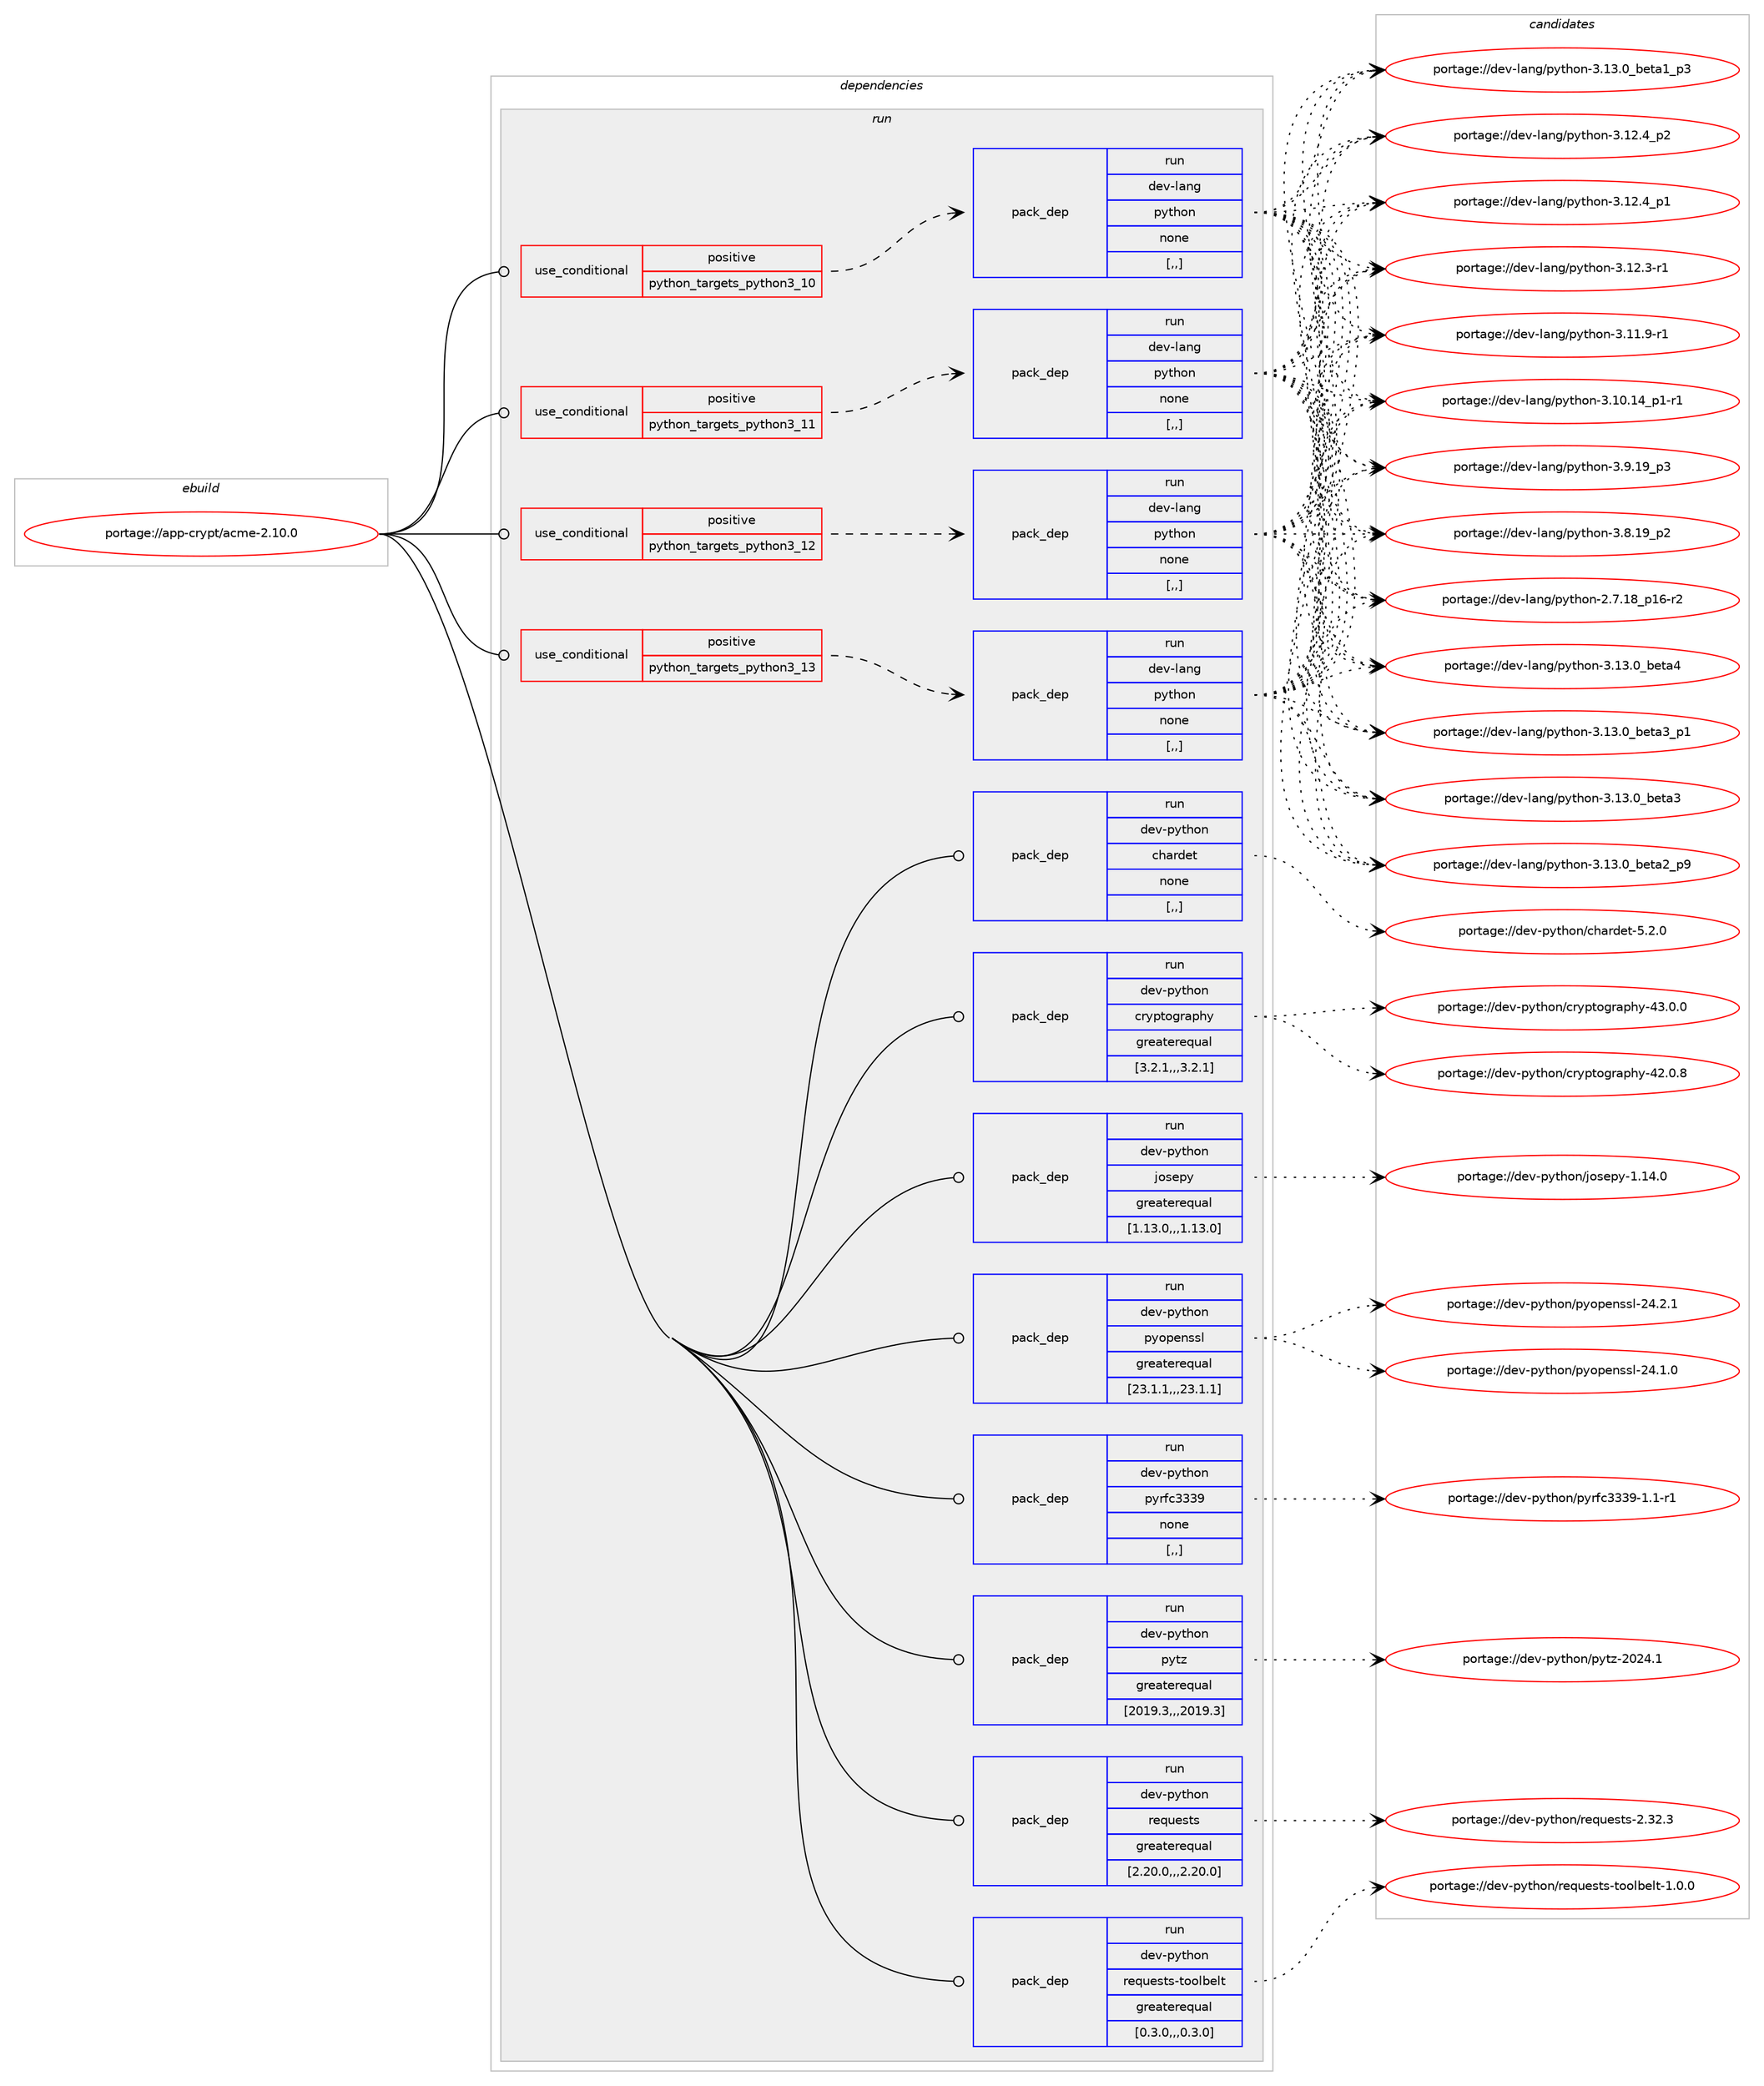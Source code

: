 digraph prolog {

# *************
# Graph options
# *************

newrank=true;
concentrate=true;
compound=true;
graph [rankdir=LR,fontname=Helvetica,fontsize=10,ranksep=1.5];#, ranksep=2.5, nodesep=0.2];
edge  [arrowhead=vee];
node  [fontname=Helvetica,fontsize=10];

# **********
# The ebuild
# **********

subgraph cluster_leftcol {
color=gray;
label=<<i>ebuild</i>>;
id [label="portage://app-crypt/acme-2.10.0", color=red, width=4, href="../app-crypt/acme-2.10.0.svg"];
}

# ****************
# The dependencies
# ****************

subgraph cluster_midcol {
color=gray;
label=<<i>dependencies</i>>;
subgraph cluster_compile {
fillcolor="#eeeeee";
style=filled;
label=<<i>compile</i>>;
}
subgraph cluster_compileandrun {
fillcolor="#eeeeee";
style=filled;
label=<<i>compile and run</i>>;
}
subgraph cluster_run {
fillcolor="#eeeeee";
style=filled;
label=<<i>run</i>>;
subgraph cond3255 {
dependency12192 [label=<<TABLE BORDER="0" CELLBORDER="1" CELLSPACING="0" CELLPADDING="4"><TR><TD ROWSPAN="3" CELLPADDING="10">use_conditional</TD></TR><TR><TD>positive</TD></TR><TR><TD>python_targets_python3_10</TD></TR></TABLE>>, shape=none, color=red];
subgraph pack8868 {
dependency12193 [label=<<TABLE BORDER="0" CELLBORDER="1" CELLSPACING="0" CELLPADDING="4" WIDTH="220"><TR><TD ROWSPAN="6" CELLPADDING="30">pack_dep</TD></TR><TR><TD WIDTH="110">run</TD></TR><TR><TD>dev-lang</TD></TR><TR><TD>python</TD></TR><TR><TD>none</TD></TR><TR><TD>[,,]</TD></TR></TABLE>>, shape=none, color=blue];
}
dependency12192:e -> dependency12193:w [weight=20,style="dashed",arrowhead="vee"];
}
id:e -> dependency12192:w [weight=20,style="solid",arrowhead="odot"];
subgraph cond3256 {
dependency12194 [label=<<TABLE BORDER="0" CELLBORDER="1" CELLSPACING="0" CELLPADDING="4"><TR><TD ROWSPAN="3" CELLPADDING="10">use_conditional</TD></TR><TR><TD>positive</TD></TR><TR><TD>python_targets_python3_11</TD></TR></TABLE>>, shape=none, color=red];
subgraph pack8869 {
dependency12195 [label=<<TABLE BORDER="0" CELLBORDER="1" CELLSPACING="0" CELLPADDING="4" WIDTH="220"><TR><TD ROWSPAN="6" CELLPADDING="30">pack_dep</TD></TR><TR><TD WIDTH="110">run</TD></TR><TR><TD>dev-lang</TD></TR><TR><TD>python</TD></TR><TR><TD>none</TD></TR><TR><TD>[,,]</TD></TR></TABLE>>, shape=none, color=blue];
}
dependency12194:e -> dependency12195:w [weight=20,style="dashed",arrowhead="vee"];
}
id:e -> dependency12194:w [weight=20,style="solid",arrowhead="odot"];
subgraph cond3257 {
dependency12196 [label=<<TABLE BORDER="0" CELLBORDER="1" CELLSPACING="0" CELLPADDING="4"><TR><TD ROWSPAN="3" CELLPADDING="10">use_conditional</TD></TR><TR><TD>positive</TD></TR><TR><TD>python_targets_python3_12</TD></TR></TABLE>>, shape=none, color=red];
subgraph pack8870 {
dependency12197 [label=<<TABLE BORDER="0" CELLBORDER="1" CELLSPACING="0" CELLPADDING="4" WIDTH="220"><TR><TD ROWSPAN="6" CELLPADDING="30">pack_dep</TD></TR><TR><TD WIDTH="110">run</TD></TR><TR><TD>dev-lang</TD></TR><TR><TD>python</TD></TR><TR><TD>none</TD></TR><TR><TD>[,,]</TD></TR></TABLE>>, shape=none, color=blue];
}
dependency12196:e -> dependency12197:w [weight=20,style="dashed",arrowhead="vee"];
}
id:e -> dependency12196:w [weight=20,style="solid",arrowhead="odot"];
subgraph cond3258 {
dependency12198 [label=<<TABLE BORDER="0" CELLBORDER="1" CELLSPACING="0" CELLPADDING="4"><TR><TD ROWSPAN="3" CELLPADDING="10">use_conditional</TD></TR><TR><TD>positive</TD></TR><TR><TD>python_targets_python3_13</TD></TR></TABLE>>, shape=none, color=red];
subgraph pack8871 {
dependency12199 [label=<<TABLE BORDER="0" CELLBORDER="1" CELLSPACING="0" CELLPADDING="4" WIDTH="220"><TR><TD ROWSPAN="6" CELLPADDING="30">pack_dep</TD></TR><TR><TD WIDTH="110">run</TD></TR><TR><TD>dev-lang</TD></TR><TR><TD>python</TD></TR><TR><TD>none</TD></TR><TR><TD>[,,]</TD></TR></TABLE>>, shape=none, color=blue];
}
dependency12198:e -> dependency12199:w [weight=20,style="dashed",arrowhead="vee"];
}
id:e -> dependency12198:w [weight=20,style="solid",arrowhead="odot"];
subgraph pack8872 {
dependency12200 [label=<<TABLE BORDER="0" CELLBORDER="1" CELLSPACING="0" CELLPADDING="4" WIDTH="220"><TR><TD ROWSPAN="6" CELLPADDING="30">pack_dep</TD></TR><TR><TD WIDTH="110">run</TD></TR><TR><TD>dev-python</TD></TR><TR><TD>chardet</TD></TR><TR><TD>none</TD></TR><TR><TD>[,,]</TD></TR></TABLE>>, shape=none, color=blue];
}
id:e -> dependency12200:w [weight=20,style="solid",arrowhead="odot"];
subgraph pack8873 {
dependency12201 [label=<<TABLE BORDER="0" CELLBORDER="1" CELLSPACING="0" CELLPADDING="4" WIDTH="220"><TR><TD ROWSPAN="6" CELLPADDING="30">pack_dep</TD></TR><TR><TD WIDTH="110">run</TD></TR><TR><TD>dev-python</TD></TR><TR><TD>cryptography</TD></TR><TR><TD>greaterequal</TD></TR><TR><TD>[3.2.1,,,3.2.1]</TD></TR></TABLE>>, shape=none, color=blue];
}
id:e -> dependency12201:w [weight=20,style="solid",arrowhead="odot"];
subgraph pack8874 {
dependency12202 [label=<<TABLE BORDER="0" CELLBORDER="1" CELLSPACING="0" CELLPADDING="4" WIDTH="220"><TR><TD ROWSPAN="6" CELLPADDING="30">pack_dep</TD></TR><TR><TD WIDTH="110">run</TD></TR><TR><TD>dev-python</TD></TR><TR><TD>josepy</TD></TR><TR><TD>greaterequal</TD></TR><TR><TD>[1.13.0,,,1.13.0]</TD></TR></TABLE>>, shape=none, color=blue];
}
id:e -> dependency12202:w [weight=20,style="solid",arrowhead="odot"];
subgraph pack8875 {
dependency12203 [label=<<TABLE BORDER="0" CELLBORDER="1" CELLSPACING="0" CELLPADDING="4" WIDTH="220"><TR><TD ROWSPAN="6" CELLPADDING="30">pack_dep</TD></TR><TR><TD WIDTH="110">run</TD></TR><TR><TD>dev-python</TD></TR><TR><TD>pyopenssl</TD></TR><TR><TD>greaterequal</TD></TR><TR><TD>[23.1.1,,,23.1.1]</TD></TR></TABLE>>, shape=none, color=blue];
}
id:e -> dependency12203:w [weight=20,style="solid",arrowhead="odot"];
subgraph pack8876 {
dependency12204 [label=<<TABLE BORDER="0" CELLBORDER="1" CELLSPACING="0" CELLPADDING="4" WIDTH="220"><TR><TD ROWSPAN="6" CELLPADDING="30">pack_dep</TD></TR><TR><TD WIDTH="110">run</TD></TR><TR><TD>dev-python</TD></TR><TR><TD>pyrfc3339</TD></TR><TR><TD>none</TD></TR><TR><TD>[,,]</TD></TR></TABLE>>, shape=none, color=blue];
}
id:e -> dependency12204:w [weight=20,style="solid",arrowhead="odot"];
subgraph pack8877 {
dependency12205 [label=<<TABLE BORDER="0" CELLBORDER="1" CELLSPACING="0" CELLPADDING="4" WIDTH="220"><TR><TD ROWSPAN="6" CELLPADDING="30">pack_dep</TD></TR><TR><TD WIDTH="110">run</TD></TR><TR><TD>dev-python</TD></TR><TR><TD>pytz</TD></TR><TR><TD>greaterequal</TD></TR><TR><TD>[2019.3,,,2019.3]</TD></TR></TABLE>>, shape=none, color=blue];
}
id:e -> dependency12205:w [weight=20,style="solid",arrowhead="odot"];
subgraph pack8878 {
dependency12206 [label=<<TABLE BORDER="0" CELLBORDER="1" CELLSPACING="0" CELLPADDING="4" WIDTH="220"><TR><TD ROWSPAN="6" CELLPADDING="30">pack_dep</TD></TR><TR><TD WIDTH="110">run</TD></TR><TR><TD>dev-python</TD></TR><TR><TD>requests</TD></TR><TR><TD>greaterequal</TD></TR><TR><TD>[2.20.0,,,2.20.0]</TD></TR></TABLE>>, shape=none, color=blue];
}
id:e -> dependency12206:w [weight=20,style="solid",arrowhead="odot"];
subgraph pack8879 {
dependency12207 [label=<<TABLE BORDER="0" CELLBORDER="1" CELLSPACING="0" CELLPADDING="4" WIDTH="220"><TR><TD ROWSPAN="6" CELLPADDING="30">pack_dep</TD></TR><TR><TD WIDTH="110">run</TD></TR><TR><TD>dev-python</TD></TR><TR><TD>requests-toolbelt</TD></TR><TR><TD>greaterequal</TD></TR><TR><TD>[0.3.0,,,0.3.0]</TD></TR></TABLE>>, shape=none, color=blue];
}
id:e -> dependency12207:w [weight=20,style="solid",arrowhead="odot"];
}
}

# **************
# The candidates
# **************

subgraph cluster_choices {
rank=same;
color=gray;
label=<<i>candidates</i>>;

subgraph choice8868 {
color=black;
nodesep=1;
choice1001011184510897110103471121211161041111104551464951464895981011169752 [label="portage://dev-lang/python-3.13.0_beta4", color=red, width=4,href="../dev-lang/python-3.13.0_beta4.svg"];
choice10010111845108971101034711212111610411111045514649514648959810111697519511249 [label="portage://dev-lang/python-3.13.0_beta3_p1", color=red, width=4,href="../dev-lang/python-3.13.0_beta3_p1.svg"];
choice1001011184510897110103471121211161041111104551464951464895981011169751 [label="portage://dev-lang/python-3.13.0_beta3", color=red, width=4,href="../dev-lang/python-3.13.0_beta3.svg"];
choice10010111845108971101034711212111610411111045514649514648959810111697509511257 [label="portage://dev-lang/python-3.13.0_beta2_p9", color=red, width=4,href="../dev-lang/python-3.13.0_beta2_p9.svg"];
choice10010111845108971101034711212111610411111045514649514648959810111697499511251 [label="portage://dev-lang/python-3.13.0_beta1_p3", color=red, width=4,href="../dev-lang/python-3.13.0_beta1_p3.svg"];
choice100101118451089711010347112121116104111110455146495046529511250 [label="portage://dev-lang/python-3.12.4_p2", color=red, width=4,href="../dev-lang/python-3.12.4_p2.svg"];
choice100101118451089711010347112121116104111110455146495046529511249 [label="portage://dev-lang/python-3.12.4_p1", color=red, width=4,href="../dev-lang/python-3.12.4_p1.svg"];
choice100101118451089711010347112121116104111110455146495046514511449 [label="portage://dev-lang/python-3.12.3-r1", color=red, width=4,href="../dev-lang/python-3.12.3-r1.svg"];
choice100101118451089711010347112121116104111110455146494946574511449 [label="portage://dev-lang/python-3.11.9-r1", color=red, width=4,href="../dev-lang/python-3.11.9-r1.svg"];
choice100101118451089711010347112121116104111110455146494846495295112494511449 [label="portage://dev-lang/python-3.10.14_p1-r1", color=red, width=4,href="../dev-lang/python-3.10.14_p1-r1.svg"];
choice100101118451089711010347112121116104111110455146574649579511251 [label="portage://dev-lang/python-3.9.19_p3", color=red, width=4,href="../dev-lang/python-3.9.19_p3.svg"];
choice100101118451089711010347112121116104111110455146564649579511250 [label="portage://dev-lang/python-3.8.19_p2", color=red, width=4,href="../dev-lang/python-3.8.19_p2.svg"];
choice100101118451089711010347112121116104111110455046554649569511249544511450 [label="portage://dev-lang/python-2.7.18_p16-r2", color=red, width=4,href="../dev-lang/python-2.7.18_p16-r2.svg"];
dependency12193:e -> choice1001011184510897110103471121211161041111104551464951464895981011169752:w [style=dotted,weight="100"];
dependency12193:e -> choice10010111845108971101034711212111610411111045514649514648959810111697519511249:w [style=dotted,weight="100"];
dependency12193:e -> choice1001011184510897110103471121211161041111104551464951464895981011169751:w [style=dotted,weight="100"];
dependency12193:e -> choice10010111845108971101034711212111610411111045514649514648959810111697509511257:w [style=dotted,weight="100"];
dependency12193:e -> choice10010111845108971101034711212111610411111045514649514648959810111697499511251:w [style=dotted,weight="100"];
dependency12193:e -> choice100101118451089711010347112121116104111110455146495046529511250:w [style=dotted,weight="100"];
dependency12193:e -> choice100101118451089711010347112121116104111110455146495046529511249:w [style=dotted,weight="100"];
dependency12193:e -> choice100101118451089711010347112121116104111110455146495046514511449:w [style=dotted,weight="100"];
dependency12193:e -> choice100101118451089711010347112121116104111110455146494946574511449:w [style=dotted,weight="100"];
dependency12193:e -> choice100101118451089711010347112121116104111110455146494846495295112494511449:w [style=dotted,weight="100"];
dependency12193:e -> choice100101118451089711010347112121116104111110455146574649579511251:w [style=dotted,weight="100"];
dependency12193:e -> choice100101118451089711010347112121116104111110455146564649579511250:w [style=dotted,weight="100"];
dependency12193:e -> choice100101118451089711010347112121116104111110455046554649569511249544511450:w [style=dotted,weight="100"];
}
subgraph choice8869 {
color=black;
nodesep=1;
choice1001011184510897110103471121211161041111104551464951464895981011169752 [label="portage://dev-lang/python-3.13.0_beta4", color=red, width=4,href="../dev-lang/python-3.13.0_beta4.svg"];
choice10010111845108971101034711212111610411111045514649514648959810111697519511249 [label="portage://dev-lang/python-3.13.0_beta3_p1", color=red, width=4,href="../dev-lang/python-3.13.0_beta3_p1.svg"];
choice1001011184510897110103471121211161041111104551464951464895981011169751 [label="portage://dev-lang/python-3.13.0_beta3", color=red, width=4,href="../dev-lang/python-3.13.0_beta3.svg"];
choice10010111845108971101034711212111610411111045514649514648959810111697509511257 [label="portage://dev-lang/python-3.13.0_beta2_p9", color=red, width=4,href="../dev-lang/python-3.13.0_beta2_p9.svg"];
choice10010111845108971101034711212111610411111045514649514648959810111697499511251 [label="portage://dev-lang/python-3.13.0_beta1_p3", color=red, width=4,href="../dev-lang/python-3.13.0_beta1_p3.svg"];
choice100101118451089711010347112121116104111110455146495046529511250 [label="portage://dev-lang/python-3.12.4_p2", color=red, width=4,href="../dev-lang/python-3.12.4_p2.svg"];
choice100101118451089711010347112121116104111110455146495046529511249 [label="portage://dev-lang/python-3.12.4_p1", color=red, width=4,href="../dev-lang/python-3.12.4_p1.svg"];
choice100101118451089711010347112121116104111110455146495046514511449 [label="portage://dev-lang/python-3.12.3-r1", color=red, width=4,href="../dev-lang/python-3.12.3-r1.svg"];
choice100101118451089711010347112121116104111110455146494946574511449 [label="portage://dev-lang/python-3.11.9-r1", color=red, width=4,href="../dev-lang/python-3.11.9-r1.svg"];
choice100101118451089711010347112121116104111110455146494846495295112494511449 [label="portage://dev-lang/python-3.10.14_p1-r1", color=red, width=4,href="../dev-lang/python-3.10.14_p1-r1.svg"];
choice100101118451089711010347112121116104111110455146574649579511251 [label="portage://dev-lang/python-3.9.19_p3", color=red, width=4,href="../dev-lang/python-3.9.19_p3.svg"];
choice100101118451089711010347112121116104111110455146564649579511250 [label="portage://dev-lang/python-3.8.19_p2", color=red, width=4,href="../dev-lang/python-3.8.19_p2.svg"];
choice100101118451089711010347112121116104111110455046554649569511249544511450 [label="portage://dev-lang/python-2.7.18_p16-r2", color=red, width=4,href="../dev-lang/python-2.7.18_p16-r2.svg"];
dependency12195:e -> choice1001011184510897110103471121211161041111104551464951464895981011169752:w [style=dotted,weight="100"];
dependency12195:e -> choice10010111845108971101034711212111610411111045514649514648959810111697519511249:w [style=dotted,weight="100"];
dependency12195:e -> choice1001011184510897110103471121211161041111104551464951464895981011169751:w [style=dotted,weight="100"];
dependency12195:e -> choice10010111845108971101034711212111610411111045514649514648959810111697509511257:w [style=dotted,weight="100"];
dependency12195:e -> choice10010111845108971101034711212111610411111045514649514648959810111697499511251:w [style=dotted,weight="100"];
dependency12195:e -> choice100101118451089711010347112121116104111110455146495046529511250:w [style=dotted,weight="100"];
dependency12195:e -> choice100101118451089711010347112121116104111110455146495046529511249:w [style=dotted,weight="100"];
dependency12195:e -> choice100101118451089711010347112121116104111110455146495046514511449:w [style=dotted,weight="100"];
dependency12195:e -> choice100101118451089711010347112121116104111110455146494946574511449:w [style=dotted,weight="100"];
dependency12195:e -> choice100101118451089711010347112121116104111110455146494846495295112494511449:w [style=dotted,weight="100"];
dependency12195:e -> choice100101118451089711010347112121116104111110455146574649579511251:w [style=dotted,weight="100"];
dependency12195:e -> choice100101118451089711010347112121116104111110455146564649579511250:w [style=dotted,weight="100"];
dependency12195:e -> choice100101118451089711010347112121116104111110455046554649569511249544511450:w [style=dotted,weight="100"];
}
subgraph choice8870 {
color=black;
nodesep=1;
choice1001011184510897110103471121211161041111104551464951464895981011169752 [label="portage://dev-lang/python-3.13.0_beta4", color=red, width=4,href="../dev-lang/python-3.13.0_beta4.svg"];
choice10010111845108971101034711212111610411111045514649514648959810111697519511249 [label="portage://dev-lang/python-3.13.0_beta3_p1", color=red, width=4,href="../dev-lang/python-3.13.0_beta3_p1.svg"];
choice1001011184510897110103471121211161041111104551464951464895981011169751 [label="portage://dev-lang/python-3.13.0_beta3", color=red, width=4,href="../dev-lang/python-3.13.0_beta3.svg"];
choice10010111845108971101034711212111610411111045514649514648959810111697509511257 [label="portage://dev-lang/python-3.13.0_beta2_p9", color=red, width=4,href="../dev-lang/python-3.13.0_beta2_p9.svg"];
choice10010111845108971101034711212111610411111045514649514648959810111697499511251 [label="portage://dev-lang/python-3.13.0_beta1_p3", color=red, width=4,href="../dev-lang/python-3.13.0_beta1_p3.svg"];
choice100101118451089711010347112121116104111110455146495046529511250 [label="portage://dev-lang/python-3.12.4_p2", color=red, width=4,href="../dev-lang/python-3.12.4_p2.svg"];
choice100101118451089711010347112121116104111110455146495046529511249 [label="portage://dev-lang/python-3.12.4_p1", color=red, width=4,href="../dev-lang/python-3.12.4_p1.svg"];
choice100101118451089711010347112121116104111110455146495046514511449 [label="portage://dev-lang/python-3.12.3-r1", color=red, width=4,href="../dev-lang/python-3.12.3-r1.svg"];
choice100101118451089711010347112121116104111110455146494946574511449 [label="portage://dev-lang/python-3.11.9-r1", color=red, width=4,href="../dev-lang/python-3.11.9-r1.svg"];
choice100101118451089711010347112121116104111110455146494846495295112494511449 [label="portage://dev-lang/python-3.10.14_p1-r1", color=red, width=4,href="../dev-lang/python-3.10.14_p1-r1.svg"];
choice100101118451089711010347112121116104111110455146574649579511251 [label="portage://dev-lang/python-3.9.19_p3", color=red, width=4,href="../dev-lang/python-3.9.19_p3.svg"];
choice100101118451089711010347112121116104111110455146564649579511250 [label="portage://dev-lang/python-3.8.19_p2", color=red, width=4,href="../dev-lang/python-3.8.19_p2.svg"];
choice100101118451089711010347112121116104111110455046554649569511249544511450 [label="portage://dev-lang/python-2.7.18_p16-r2", color=red, width=4,href="../dev-lang/python-2.7.18_p16-r2.svg"];
dependency12197:e -> choice1001011184510897110103471121211161041111104551464951464895981011169752:w [style=dotted,weight="100"];
dependency12197:e -> choice10010111845108971101034711212111610411111045514649514648959810111697519511249:w [style=dotted,weight="100"];
dependency12197:e -> choice1001011184510897110103471121211161041111104551464951464895981011169751:w [style=dotted,weight="100"];
dependency12197:e -> choice10010111845108971101034711212111610411111045514649514648959810111697509511257:w [style=dotted,weight="100"];
dependency12197:e -> choice10010111845108971101034711212111610411111045514649514648959810111697499511251:w [style=dotted,weight="100"];
dependency12197:e -> choice100101118451089711010347112121116104111110455146495046529511250:w [style=dotted,weight="100"];
dependency12197:e -> choice100101118451089711010347112121116104111110455146495046529511249:w [style=dotted,weight="100"];
dependency12197:e -> choice100101118451089711010347112121116104111110455146495046514511449:w [style=dotted,weight="100"];
dependency12197:e -> choice100101118451089711010347112121116104111110455146494946574511449:w [style=dotted,weight="100"];
dependency12197:e -> choice100101118451089711010347112121116104111110455146494846495295112494511449:w [style=dotted,weight="100"];
dependency12197:e -> choice100101118451089711010347112121116104111110455146574649579511251:w [style=dotted,weight="100"];
dependency12197:e -> choice100101118451089711010347112121116104111110455146564649579511250:w [style=dotted,weight="100"];
dependency12197:e -> choice100101118451089711010347112121116104111110455046554649569511249544511450:w [style=dotted,weight="100"];
}
subgraph choice8871 {
color=black;
nodesep=1;
choice1001011184510897110103471121211161041111104551464951464895981011169752 [label="portage://dev-lang/python-3.13.0_beta4", color=red, width=4,href="../dev-lang/python-3.13.0_beta4.svg"];
choice10010111845108971101034711212111610411111045514649514648959810111697519511249 [label="portage://dev-lang/python-3.13.0_beta3_p1", color=red, width=4,href="../dev-lang/python-3.13.0_beta3_p1.svg"];
choice1001011184510897110103471121211161041111104551464951464895981011169751 [label="portage://dev-lang/python-3.13.0_beta3", color=red, width=4,href="../dev-lang/python-3.13.0_beta3.svg"];
choice10010111845108971101034711212111610411111045514649514648959810111697509511257 [label="portage://dev-lang/python-3.13.0_beta2_p9", color=red, width=4,href="../dev-lang/python-3.13.0_beta2_p9.svg"];
choice10010111845108971101034711212111610411111045514649514648959810111697499511251 [label="portage://dev-lang/python-3.13.0_beta1_p3", color=red, width=4,href="../dev-lang/python-3.13.0_beta1_p3.svg"];
choice100101118451089711010347112121116104111110455146495046529511250 [label="portage://dev-lang/python-3.12.4_p2", color=red, width=4,href="../dev-lang/python-3.12.4_p2.svg"];
choice100101118451089711010347112121116104111110455146495046529511249 [label="portage://dev-lang/python-3.12.4_p1", color=red, width=4,href="../dev-lang/python-3.12.4_p1.svg"];
choice100101118451089711010347112121116104111110455146495046514511449 [label="portage://dev-lang/python-3.12.3-r1", color=red, width=4,href="../dev-lang/python-3.12.3-r1.svg"];
choice100101118451089711010347112121116104111110455146494946574511449 [label="portage://dev-lang/python-3.11.9-r1", color=red, width=4,href="../dev-lang/python-3.11.9-r1.svg"];
choice100101118451089711010347112121116104111110455146494846495295112494511449 [label="portage://dev-lang/python-3.10.14_p1-r1", color=red, width=4,href="../dev-lang/python-3.10.14_p1-r1.svg"];
choice100101118451089711010347112121116104111110455146574649579511251 [label="portage://dev-lang/python-3.9.19_p3", color=red, width=4,href="../dev-lang/python-3.9.19_p3.svg"];
choice100101118451089711010347112121116104111110455146564649579511250 [label="portage://dev-lang/python-3.8.19_p2", color=red, width=4,href="../dev-lang/python-3.8.19_p2.svg"];
choice100101118451089711010347112121116104111110455046554649569511249544511450 [label="portage://dev-lang/python-2.7.18_p16-r2", color=red, width=4,href="../dev-lang/python-2.7.18_p16-r2.svg"];
dependency12199:e -> choice1001011184510897110103471121211161041111104551464951464895981011169752:w [style=dotted,weight="100"];
dependency12199:e -> choice10010111845108971101034711212111610411111045514649514648959810111697519511249:w [style=dotted,weight="100"];
dependency12199:e -> choice1001011184510897110103471121211161041111104551464951464895981011169751:w [style=dotted,weight="100"];
dependency12199:e -> choice10010111845108971101034711212111610411111045514649514648959810111697509511257:w [style=dotted,weight="100"];
dependency12199:e -> choice10010111845108971101034711212111610411111045514649514648959810111697499511251:w [style=dotted,weight="100"];
dependency12199:e -> choice100101118451089711010347112121116104111110455146495046529511250:w [style=dotted,weight="100"];
dependency12199:e -> choice100101118451089711010347112121116104111110455146495046529511249:w [style=dotted,weight="100"];
dependency12199:e -> choice100101118451089711010347112121116104111110455146495046514511449:w [style=dotted,weight="100"];
dependency12199:e -> choice100101118451089711010347112121116104111110455146494946574511449:w [style=dotted,weight="100"];
dependency12199:e -> choice100101118451089711010347112121116104111110455146494846495295112494511449:w [style=dotted,weight="100"];
dependency12199:e -> choice100101118451089711010347112121116104111110455146574649579511251:w [style=dotted,weight="100"];
dependency12199:e -> choice100101118451089711010347112121116104111110455146564649579511250:w [style=dotted,weight="100"];
dependency12199:e -> choice100101118451089711010347112121116104111110455046554649569511249544511450:w [style=dotted,weight="100"];
}
subgraph choice8872 {
color=black;
nodesep=1;
choice10010111845112121116104111110479910497114100101116455346504648 [label="portage://dev-python/chardet-5.2.0", color=red, width=4,href="../dev-python/chardet-5.2.0.svg"];
dependency12200:e -> choice10010111845112121116104111110479910497114100101116455346504648:w [style=dotted,weight="100"];
}
subgraph choice8873 {
color=black;
nodesep=1;
choice1001011184511212111610411111047991141211121161111031149711210412145525146484648 [label="portage://dev-python/cryptography-43.0.0", color=red, width=4,href="../dev-python/cryptography-43.0.0.svg"];
choice1001011184511212111610411111047991141211121161111031149711210412145525046484656 [label="portage://dev-python/cryptography-42.0.8", color=red, width=4,href="../dev-python/cryptography-42.0.8.svg"];
dependency12201:e -> choice1001011184511212111610411111047991141211121161111031149711210412145525146484648:w [style=dotted,weight="100"];
dependency12201:e -> choice1001011184511212111610411111047991141211121161111031149711210412145525046484656:w [style=dotted,weight="100"];
}
subgraph choice8874 {
color=black;
nodesep=1;
choice100101118451121211161041111104710611111510111212145494649524648 [label="portage://dev-python/josepy-1.14.0", color=red, width=4,href="../dev-python/josepy-1.14.0.svg"];
dependency12202:e -> choice100101118451121211161041111104710611111510111212145494649524648:w [style=dotted,weight="100"];
}
subgraph choice8875 {
color=black;
nodesep=1;
choice100101118451121211161041111104711212111111210111011511510845505246504649 [label="portage://dev-python/pyopenssl-24.2.1", color=red, width=4,href="../dev-python/pyopenssl-24.2.1.svg"];
choice100101118451121211161041111104711212111111210111011511510845505246494648 [label="portage://dev-python/pyopenssl-24.1.0", color=red, width=4,href="../dev-python/pyopenssl-24.1.0.svg"];
dependency12203:e -> choice100101118451121211161041111104711212111111210111011511510845505246504649:w [style=dotted,weight="100"];
dependency12203:e -> choice100101118451121211161041111104711212111111210111011511510845505246494648:w [style=dotted,weight="100"];
}
subgraph choice8876 {
color=black;
nodesep=1;
choice10010111845112121116104111110471121211141029951515157454946494511449 [label="portage://dev-python/pyrfc3339-1.1-r1", color=red, width=4,href="../dev-python/pyrfc3339-1.1-r1.svg"];
dependency12204:e -> choice10010111845112121116104111110471121211141029951515157454946494511449:w [style=dotted,weight="100"];
}
subgraph choice8877 {
color=black;
nodesep=1;
choice100101118451121211161041111104711212111612245504850524649 [label="portage://dev-python/pytz-2024.1", color=red, width=4,href="../dev-python/pytz-2024.1.svg"];
dependency12205:e -> choice100101118451121211161041111104711212111612245504850524649:w [style=dotted,weight="100"];
}
subgraph choice8878 {
color=black;
nodesep=1;
choice100101118451121211161041111104711410111311710111511611545504651504651 [label="portage://dev-python/requests-2.32.3", color=red, width=4,href="../dev-python/requests-2.32.3.svg"];
dependency12206:e -> choice100101118451121211161041111104711410111311710111511611545504651504651:w [style=dotted,weight="100"];
}
subgraph choice8879 {
color=black;
nodesep=1;
choice10010111845112121116104111110471141011131171011151161154511611111110898101108116454946484648 [label="portage://dev-python/requests-toolbelt-1.0.0", color=red, width=4,href="../dev-python/requests-toolbelt-1.0.0.svg"];
dependency12207:e -> choice10010111845112121116104111110471141011131171011151161154511611111110898101108116454946484648:w [style=dotted,weight="100"];
}
}

}
